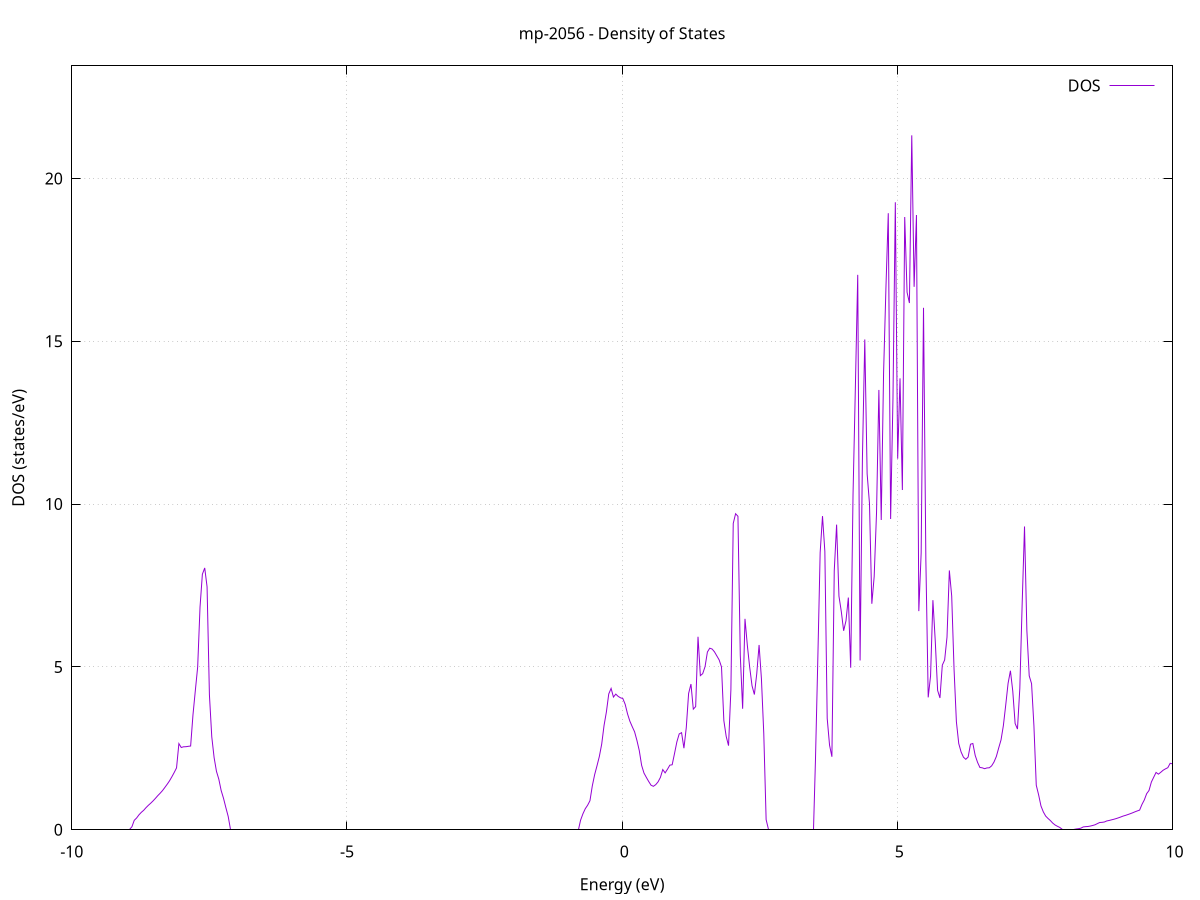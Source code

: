 set title 'mp-2056 - Density of States'
set xlabel 'Energy (eV)'
set ylabel 'DOS (states/eV)'
set grid
set xrange [-10:10]
set yrange [0:23.456]
set xzeroaxis lt -1
set terminal png size 800,600
set output 'mp-2056_dos_gnuplot.png'
plot '-' using 1:2 with lines title 'DOS'
-61.021700 0.000000
-60.979000 0.000000
-60.936300 0.000000
-60.893600 0.000000
-60.850900 0.000000
-60.808300 0.000000
-60.765600 0.000000
-60.722900 0.000000
-60.680200 0.000000
-60.637500 0.000000
-60.594800 0.000000
-60.552200 0.000000
-60.509500 0.000000
-60.466800 0.000000
-60.424100 0.000000
-60.381400 0.000000
-60.338800 0.000000
-60.296100 0.000000
-60.253400 0.000000
-60.210700 0.000000
-60.168000 0.000000
-60.125400 0.000000
-60.082700 0.000000
-60.040000 0.000000
-59.997300 0.000000
-59.954600 0.000000
-59.911900 0.000000
-59.869300 0.000000
-59.826600 0.000000
-59.783900 0.000000
-59.741200 0.000000
-59.698500 0.000000
-59.655900 0.000000
-59.613200 0.000000
-59.570500 0.000000
-59.527800 0.000000
-59.485100 0.000000
-59.442400 0.000000
-59.399800 0.000000
-59.357100 0.000000
-59.314400 0.000000
-59.271700 0.000000
-59.229000 0.000000
-59.186400 0.000000
-59.143700 0.000000
-59.101000 0.000000
-59.058300 0.000000
-59.015600 0.000000
-58.973000 0.000000
-58.930300 0.000000
-58.887600 0.000000
-58.844900 0.000000
-58.802200 0.000000
-58.759500 0.000000
-58.716900 0.000000
-58.674200 0.000000
-58.631500 0.000000
-58.588800 0.000000
-58.546100 0.000000
-58.503500 0.000000
-58.460800 0.000000
-58.418100 0.000000
-58.375400 0.000000
-58.332700 0.000000
-58.290100 0.000000
-58.247400 0.000000
-58.204700 0.000000
-58.162000 0.000000
-58.119300 0.000000
-58.076600 0.000000
-58.034000 0.000000
-57.991300 0.000000
-57.948600 0.000000
-57.905900 0.000000
-57.863200 0.000000
-57.820600 0.000000
-57.777900 0.000000
-57.735200 0.000000
-57.692500 0.000000
-57.649800 0.000000
-57.607200 0.000000
-57.564500 0.000000
-57.521800 0.000000
-57.479100 0.000000
-57.436400 0.000000
-57.393700 0.000000
-57.351100 0.000000
-57.308400 0.000000
-57.265700 0.000000
-57.223000 0.000000
-57.180300 0.000000
-57.137700 233.035700
-57.095000 37.237200
-57.052300 0.000000
-57.009600 0.000000
-56.966900 0.000000
-56.924300 0.000000
-56.881600 0.000000
-56.838900 0.000000
-56.796200 0.000000
-56.753500 0.000000
-56.710800 0.000000
-56.668200 0.000000
-56.625500 0.000000
-56.582800 0.000000
-56.540100 0.000000
-56.497400 0.000000
-56.454800 0.000000
-56.412100 0.000000
-56.369400 0.000000
-56.326700 0.000000
-56.284000 0.000000
-56.241300 0.000000
-56.198700 0.000000
-56.156000 0.000000
-56.113300 0.000000
-56.070600 0.000000
-56.027900 0.000000
-55.985300 0.000000
-55.942600 0.000000
-55.899900 0.000000
-55.857200 0.000000
-55.814500 0.000000
-55.771900 0.000000
-55.729200 0.000000
-55.686500 0.000000
-55.643800 0.000000
-55.601100 0.000000
-55.558400 0.000000
-55.515800 0.000000
-55.473100 0.000000
-55.430400 0.000000
-55.387700 0.000000
-55.345000 0.000000
-55.302400 0.000000
-55.259700 0.000000
-55.217000 0.000000
-55.174300 0.000000
-55.131600 0.000000
-55.089000 0.000000
-55.046300 0.000000
-55.003600 0.000000
-54.960900 0.000000
-54.918200 0.000000
-54.875500 0.000000
-54.832900 0.000000
-54.790200 0.000000
-54.747500 0.000000
-54.704800 0.000000
-54.662100 0.000000
-54.619500 0.000000
-54.576800 0.000000
-54.534100 0.000000
-54.491400 0.000000
-54.448700 0.000000
-54.406100 0.000000
-54.363400 0.000000
-54.320700 0.000000
-54.278000 0.000000
-54.235300 0.000000
-54.192600 0.000000
-54.150000 0.000000
-54.107300 0.000000
-54.064600 0.000000
-54.021900 0.000000
-53.979200 0.000000
-53.936600 0.000000
-53.893900 0.000000
-53.851200 0.000000
-53.808500 0.000000
-53.765800 0.000000
-53.723100 0.000000
-53.680500 0.000000
-53.637800 0.000000
-53.595100 0.000000
-53.552400 0.000000
-53.509700 0.000000
-53.467100 0.000000
-53.424400 0.000000
-53.381700 0.000000
-53.339000 0.000000
-53.296300 0.000000
-53.253700 0.000000
-53.211000 0.000000
-53.168300 0.000000
-53.125600 0.000000
-53.082900 0.000000
-53.040200 0.000000
-52.997600 0.000000
-52.954900 0.000000
-52.912200 0.000000
-52.869500 0.000000
-52.826800 0.000000
-52.784200 0.000000
-52.741500 0.000000
-52.698800 0.000000
-52.656100 0.000000
-52.613400 0.000000
-52.570800 0.000000
-52.528100 0.000000
-52.485400 0.000000
-52.442700 0.000000
-52.400000 0.000000
-52.357300 0.000000
-52.314700 0.000000
-52.272000 0.000000
-52.229300 0.000000
-52.186600 0.000000
-52.143900 0.000000
-52.101300 0.000000
-52.058600 0.000000
-52.015900 0.000000
-51.973200 0.000000
-51.930500 0.000000
-51.887900 0.000000
-51.845200 0.000000
-51.802500 0.000000
-51.759800 0.000000
-51.717100 0.000000
-51.674400 0.000000
-51.631800 0.000000
-51.589100 0.000000
-51.546400 0.000000
-51.503700 0.000000
-51.461000 0.000000
-51.418400 0.000000
-51.375700 0.000000
-51.333000 0.000000
-51.290300 0.000000
-51.247600 0.000000
-51.204900 0.000000
-51.162300 0.000000
-51.119600 0.000000
-51.076900 0.000000
-51.034200 0.000000
-50.991500 0.000000
-50.948900 0.000000
-50.906200 0.000000
-50.863500 0.000000
-50.820800 0.000000
-50.778100 0.000000
-50.735500 0.000000
-50.692800 0.000000
-50.650100 0.000000
-50.607400 0.000000
-50.564700 0.000000
-50.522000 0.000000
-50.479400 0.000000
-50.436700 0.000000
-50.394000 0.000000
-50.351300 0.000000
-50.308600 0.000000
-50.266000 0.000000
-50.223300 0.000000
-50.180600 0.000000
-50.137900 0.000000
-50.095200 0.000000
-50.052600 0.000000
-50.009900 0.000000
-49.967200 0.000000
-49.924500 0.000000
-49.881800 0.000000
-49.839100 0.000000
-49.796500 0.000000
-49.753800 0.000000
-49.711100 0.000000
-49.668400 0.000000
-49.625700 0.000000
-49.583100 0.000000
-49.540400 0.000000
-49.497700 0.000000
-49.455000 0.000000
-49.412300 0.000000
-49.369700 0.000000
-49.327000 0.000000
-49.284300 0.000000
-49.241600 0.000000
-49.198900 0.000000
-49.156200 0.000000
-49.113600 0.000000
-49.070900 0.000000
-49.028200 0.000000
-48.985500 0.000000
-48.942800 0.000000
-48.900200 0.000000
-48.857500 0.000000
-48.814800 0.000000
-48.772100 0.000000
-48.729400 0.000000
-48.686800 0.000000
-48.644100 0.000000
-48.601400 0.000000
-48.558700 0.000000
-48.516000 0.000000
-48.473300 0.000000
-48.430700 0.000000
-48.388000 0.000000
-48.345300 0.000000
-48.302600 0.000000
-48.259900 0.000000
-48.217300 0.000000
-48.174600 0.000000
-48.131900 0.000000
-48.089200 0.000000
-48.046500 0.000000
-48.003800 0.000000
-47.961200 0.000000
-47.918500 0.000000
-47.875800 0.000000
-47.833100 0.000000
-47.790400 0.000000
-47.747800 0.000000
-47.705100 0.000000
-47.662400 0.000000
-47.619700 0.000000
-47.577000 0.000000
-47.534400 0.000000
-47.491700 0.000000
-47.449000 0.000000
-47.406300 0.000000
-47.363600 0.000000
-47.320900 0.000000
-47.278300 0.000000
-47.235600 0.000000
-47.192900 0.000000
-47.150200 0.000000
-47.107500 0.000000
-47.064900 0.000000
-47.022200 0.000000
-46.979500 0.000000
-46.936800 0.000000
-46.894100 0.000000
-46.851500 0.000000
-46.808800 0.000000
-46.766100 0.000000
-46.723400 0.000000
-46.680700 0.000000
-46.638000 0.000000
-46.595400 0.000000
-46.552700 0.000000
-46.510000 0.000000
-46.467300 0.000000
-46.424600 0.000000
-46.382000 0.000000
-46.339300 0.000000
-46.296600 0.000000
-46.253900 0.000000
-46.211200 0.000000
-46.168600 0.000000
-46.125900 0.000000
-46.083200 0.000000
-46.040500 0.000000
-45.997800 0.000000
-45.955100 0.000000
-45.912500 0.000000
-45.869800 0.000000
-45.827100 0.000000
-45.784400 0.000000
-45.741700 0.000000
-45.699100 0.000000
-45.656400 0.000000
-45.613700 0.000000
-45.571000 0.000000
-45.528300 0.000000
-45.485600 0.000000
-45.443000 0.000000
-45.400300 0.000000
-45.357600 0.000000
-45.314900 0.000000
-45.272200 0.000000
-45.229600 0.000000
-45.186900 0.000000
-45.144200 0.000000
-45.101500 0.000000
-45.058800 0.000000
-45.016200 0.000000
-44.973500 0.000000
-44.930800 0.000000
-44.888100 0.000000
-44.845400 0.000000
-44.802700 0.000000
-44.760100 0.000000
-44.717400 0.000000
-44.674700 0.000000
-44.632000 0.000000
-44.589300 0.000000
-44.546700 0.000000
-44.504000 0.000000
-44.461300 0.000000
-44.418600 0.000000
-44.375900 0.000000
-44.333300 0.000000
-44.290600 0.000000
-44.247900 0.000000
-44.205200 0.000000
-44.162500 0.000000
-44.119800 0.000000
-44.077200 0.000000
-44.034500 0.000000
-43.991800 0.000000
-43.949100 0.000000
-43.906400 0.000000
-43.863800 0.000000
-43.821100 0.000000
-43.778400 0.000000
-43.735700 0.000000
-43.693000 0.000000
-43.650400 0.000000
-43.607700 0.000000
-43.565000 0.000000
-43.522300 0.000000
-43.479600 0.000000
-43.436900 0.000000
-43.394300 0.000000
-43.351600 0.000000
-43.308900 0.000000
-43.266200 0.000000
-43.223500 0.000000
-43.180900 0.000000
-43.138200 0.000000
-43.095500 0.000000
-43.052800 0.000000
-43.010100 0.000000
-42.967400 0.000000
-42.924800 0.000000
-42.882100 0.000000
-42.839400 0.000000
-42.796700 0.000000
-42.754000 0.000000
-42.711400 0.000000
-42.668700 0.000000
-42.626000 0.000000
-42.583300 0.000000
-42.540600 0.000000
-42.498000 0.000000
-42.455300 0.000000
-42.412600 0.000000
-42.369900 0.000000
-42.327200 0.000000
-42.284500 0.000000
-42.241900 0.000000
-42.199200 0.000000
-42.156500 0.000000
-42.113800 0.000000
-42.071100 0.000000
-42.028500 0.000000
-41.985800 0.000000
-41.943100 0.000000
-41.900400 0.000000
-41.857700 0.000000
-41.815100 0.000000
-41.772400 0.000000
-41.729700 0.000000
-41.687000 0.000000
-41.644300 0.000000
-41.601600 0.000000
-41.559000 0.000000
-41.516300 0.000000
-41.473600 0.000000
-41.430900 0.000000
-41.388200 0.000000
-41.345600 0.000000
-41.302900 0.000000
-41.260200 0.000000
-41.217500 0.000000
-41.174800 0.000000
-41.132200 0.000000
-41.089500 0.000000
-41.046800 0.000000
-41.004100 0.000000
-40.961400 0.000000
-40.918700 0.000000
-40.876100 0.000000
-40.833400 0.000000
-40.790700 0.000000
-40.748000 0.000000
-40.705300 0.000000
-40.662700 0.000000
-40.620000 0.000000
-40.577300 0.000000
-40.534600 0.000000
-40.491900 0.000000
-40.449300 0.000000
-40.406600 0.000000
-40.363900 0.000000
-40.321200 0.000000
-40.278500 0.000000
-40.235800 0.000000
-40.193200 0.000000
-40.150500 0.000000
-40.107800 0.000000
-40.065100 0.000000
-40.022400 0.000000
-39.979800 0.000000
-39.937100 0.000000
-39.894400 0.000000
-39.851700 0.000000
-39.809000 0.000000
-39.766300 0.000000
-39.723700 0.000000
-39.681000 0.000000
-39.638300 0.000000
-39.595600 0.000000
-39.552900 0.000000
-39.510300 0.000000
-39.467600 0.000000
-39.424900 0.000000
-39.382200 0.000000
-39.339500 0.000000
-39.296900 0.000000
-39.254200 0.000000
-39.211500 0.000000
-39.168800 0.000000
-39.126100 0.000000
-39.083400 0.000000
-39.040800 0.000000
-38.998100 0.000000
-38.955400 0.000000
-38.912700 0.000000
-38.870000 0.000000
-38.827400 0.000000
-38.784700 0.000000
-38.742000 0.000000
-38.699300 0.000000
-38.656600 0.000000
-38.614000 0.000000
-38.571300 0.000000
-38.528600 0.000000
-38.485900 0.000000
-38.443200 0.000000
-38.400500 0.000000
-38.357900 0.000000
-38.315200 0.000000
-38.272500 0.000000
-38.229800 0.000000
-38.187100 0.000000
-38.144500 0.000000
-38.101800 0.000000
-38.059100 0.000000
-38.016400 0.000000
-37.973700 0.000000
-37.931100 0.000000
-37.888400 0.000000
-37.845700 0.000000
-37.803000 0.000000
-37.760300 0.000000
-37.717600 0.000000
-37.675000 0.000000
-37.632300 0.000000
-37.589600 0.000000
-37.546900 0.000000
-37.504200 0.000000
-37.461600 0.000000
-37.418900 0.000000
-37.376200 0.000000
-37.333500 0.000000
-37.290800 0.000000
-37.248100 0.000000
-37.205500 0.000000
-37.162800 0.000000
-37.120100 0.000000
-37.077400 0.000000
-37.034700 0.000000
-36.992100 0.000000
-36.949400 0.000000
-36.906700 0.000000
-36.864000 0.000000
-36.821300 0.000000
-36.778700 0.000000
-36.736000 0.000000
-36.693300 0.000000
-36.650600 0.000000
-36.607900 0.000000
-36.565200 0.000000
-36.522600 0.000000
-36.479900 0.000000
-36.437200 0.000000
-36.394500 0.000000
-36.351800 0.000000
-36.309200 0.000000
-36.266500 0.000000
-36.223800 0.000000
-36.181100 0.000000
-36.138400 0.000000
-36.095800 0.000000
-36.053100 0.000000
-36.010400 0.000000
-35.967700 0.000000
-35.925000 0.000000
-35.882300 0.000000
-35.839700 0.000000
-35.797000 0.000000
-35.754300 0.000000
-35.711600 0.000000
-35.668900 0.000000
-35.626300 0.000000
-35.583600 0.000000
-35.540900 0.000000
-35.498200 0.000000
-35.455500 0.000000
-35.412900 0.000000
-35.370200 0.000000
-35.327500 0.000000
-35.284800 0.000000
-35.242100 0.000000
-35.199400 0.000000
-35.156800 0.000000
-35.114100 0.000000
-35.071400 0.000000
-35.028700 0.000000
-34.986000 0.000000
-34.943400 0.000000
-34.900700 0.000000
-34.858000 0.000000
-34.815300 0.000000
-34.772600 0.000000
-34.730000 0.000000
-34.687300 0.000000
-34.644600 0.000000
-34.601900 0.000000
-34.559200 0.000000
-34.516500 0.000000
-34.473900 0.000000
-34.431200 0.000000
-34.388500 0.000000
-34.345800 0.000000
-34.303100 0.000000
-34.260500 0.000000
-34.217800 0.000000
-34.175100 0.000000
-34.132400 0.000000
-34.089700 0.000000
-34.047000 0.000000
-34.004400 0.000000
-33.961700 0.000000
-33.919000 0.000000
-33.876300 0.000000
-33.833600 0.000000
-33.791000 0.000000
-33.748300 0.000000
-33.705600 0.000000
-33.662900 0.000000
-33.620200 0.000000
-33.577600 0.000000
-33.534900 0.000000
-33.492200 0.000000
-33.449500 0.000000
-33.406800 0.000000
-33.364100 0.000000
-33.321500 0.000000
-33.278800 0.000000
-33.236100 0.000000
-33.193400 0.000000
-33.150700 0.000000
-33.108100 0.000000
-33.065400 0.000000
-33.022700 0.000000
-32.980000 0.000000
-32.937300 0.000000
-32.894700 0.000000
-32.852000 0.000000
-32.809300 0.000000
-32.766600 0.000000
-32.723900 0.000000
-32.681200 0.000000
-32.638600 0.000000
-32.595900 0.000000
-32.553200 0.000000
-32.510500 0.000000
-32.467800 0.000000
-32.425200 0.000000
-32.382500 0.000000
-32.339800 0.000000
-32.297100 0.000000
-32.254400 0.000000
-32.211800 0.000000
-32.169100 0.000000
-32.126400 0.000000
-32.083700 0.000000
-32.041000 0.000000
-31.998300 0.000000
-31.955700 0.000000
-31.913000 0.000000
-31.870300 0.000000
-31.827600 0.000000
-31.784900 0.000000
-31.742300 0.000000
-31.699600 0.000000
-31.656900 0.000000
-31.614200 0.000000
-31.571500 0.000000
-31.528800 0.000000
-31.486200 0.000000
-31.443500 0.000000
-31.400800 0.000000
-31.358100 0.000000
-31.315400 0.000000
-31.272800 0.000000
-31.230100 0.000000
-31.187400 0.000000
-31.144700 0.000000
-31.102000 0.000000
-31.059400 0.000000
-31.016700 0.000000
-30.974000 0.000000
-30.931300 0.000000
-30.888600 0.000000
-30.845900 0.000000
-30.803300 0.000000
-30.760600 0.000000
-30.717900 0.000000
-30.675200 0.000000
-30.632500 0.000000
-30.589900 0.000000
-30.547200 0.000000
-30.504500 0.000000
-30.461800 0.000000
-30.419100 0.000000
-30.376500 0.000000
-30.333800 0.000000
-30.291100 0.000000
-30.248400 0.000000
-30.205700 0.000000
-30.163000 0.000000
-30.120400 0.000000
-30.077700 0.000000
-30.035000 0.000000
-29.992300 0.000000
-29.949600 0.000000
-29.907000 0.000000
-29.864300 0.000000
-29.821600 0.000000
-29.778900 0.000000
-29.736200 0.000000
-29.693600 0.000000
-29.650900 0.000000
-29.608200 0.000000
-29.565500 0.000000
-29.522800 0.000000
-29.480100 0.000000
-29.437500 0.000000
-29.394800 0.000000
-29.352100 0.000000
-29.309400 0.000000
-29.266700 0.000000
-29.224100 0.000000
-29.181400 0.000000
-29.138700 0.000000
-29.096000 0.000000
-29.053300 0.000000
-29.010600 0.000000
-28.968000 0.000000
-28.925300 0.000000
-28.882600 0.000000
-28.839900 0.000000
-28.797200 0.000000
-28.754600 0.000000
-28.711900 0.000000
-28.669200 0.000000
-28.626500 0.000000
-28.583800 0.000000
-28.541200 0.000000
-28.498500 0.000000
-28.455800 0.000000
-28.413100 0.000000
-28.370400 0.000000
-28.327700 0.000000
-28.285100 0.000000
-28.242400 0.000000
-28.199700 0.000000
-28.157000 0.000000
-28.114300 0.000000
-28.071700 0.000000
-28.029000 0.000000
-27.986300 0.000000
-27.943600 0.000000
-27.900900 0.000000
-27.858300 0.000000
-27.815600 0.000000
-27.772900 0.000000
-27.730200 0.000000
-27.687500 0.000000
-27.644800 0.000000
-27.602200 0.000000
-27.559500 0.000000
-27.516800 0.000000
-27.474100 0.000000
-27.431400 0.000000
-27.388800 0.000000
-27.346100 0.000000
-27.303400 0.000000
-27.260700 0.000000
-27.218000 0.000000
-27.175400 0.000000
-27.132700 0.000000
-27.090000 0.000000
-27.047300 0.000000
-27.004600 0.000000
-26.961900 0.000000
-26.919300 0.000000
-26.876600 0.000000
-26.833900 0.000000
-26.791200 0.000000
-26.748500 0.000000
-26.705900 0.000000
-26.663200 0.000000
-26.620500 0.000000
-26.577800 0.000000
-26.535100 0.000000
-26.492500 0.000000
-26.449800 0.000000
-26.407100 0.000000
-26.364400 0.000000
-26.321700 0.000000
-26.279000 0.000000
-26.236400 0.000000
-26.193700 0.000000
-26.151000 0.000000
-26.108300 0.000000
-26.065600 0.000000
-26.023000 0.000000
-25.980300 0.000000
-25.937600 0.000000
-25.894900 0.000000
-25.852200 0.000000
-25.809500 0.000000
-25.766900 0.000000
-25.724200 0.000000
-25.681500 0.000000
-25.638800 0.000000
-25.596100 0.000000
-25.553500 0.000000
-25.510800 0.000000
-25.468100 0.000000
-25.425400 0.000000
-25.382700 0.000000
-25.340100 0.000000
-25.297400 0.000000
-25.254700 0.000000
-25.212000 0.000000
-25.169300 0.000000
-25.126600 0.000000
-25.084000 0.000000
-25.041300 0.000000
-24.998600 0.000000
-24.955900 0.000000
-24.913200 0.000000
-24.870600 0.000000
-24.827900 0.000000
-24.785200 0.000000
-24.742500 0.000000
-24.699800 0.000000
-24.657200 0.000000
-24.614500 0.000000
-24.571800 0.000000
-24.529100 0.000000
-24.486400 0.000000
-24.443700 0.000000
-24.401100 0.000000
-24.358400 0.000000
-24.315700 0.000000
-24.273000 0.000000
-24.230300 0.000000
-24.187700 0.000000
-24.145000 0.000000
-24.102300 0.000000
-24.059600 0.000000
-24.016900 0.000000
-23.974300 0.000000
-23.931600 0.000000
-23.888900 0.000000
-23.846200 0.000000
-23.803500 0.000000
-23.760800 0.000000
-23.718200 0.000000
-23.675500 0.000000
-23.632800 0.000000
-23.590100 0.000000
-23.547400 0.000000
-23.504800 0.000000
-23.462100 0.000000
-23.419400 0.000000
-23.376700 0.000000
-23.334000 0.000000
-23.291300 0.000000
-23.248700 0.000000
-23.206000 0.000000
-23.163300 0.000000
-23.120600 0.000000
-23.077900 0.000000
-23.035300 0.000000
-22.992600 0.000000
-22.949900 0.000000
-22.907200 0.000000
-22.864500 0.000000
-22.821900 0.000000
-22.779200 0.000000
-22.736500 0.000000
-22.693800 0.000000
-22.651100 0.000000
-22.608400 0.000000
-22.565800 0.000000
-22.523100 0.000000
-22.480400 0.000000
-22.437700 0.000000
-22.395000 0.000000
-22.352400 0.000000
-22.309700 0.000000
-22.267000 0.000000
-22.224300 0.000000
-22.181600 0.000000
-22.139000 0.000000
-22.096300 0.000000
-22.053600 0.000000
-22.010900 0.000000
-21.968200 0.000000
-21.925500 0.000000
-21.882900 0.000000
-21.840200 0.000000
-21.797500 0.000000
-21.754800 0.000000
-21.712100 0.000000
-21.669500 0.000000
-21.626800 0.000000
-21.584100 0.000000
-21.541400 0.000000
-21.498700 0.000000
-21.456100 0.000000
-21.413400 0.000000
-21.370700 0.000000
-21.328000 0.000000
-21.285300 0.000000
-21.242600 0.000000
-21.200000 0.000000
-21.157300 0.000000
-21.114600 0.000000
-21.071900 0.000000
-21.029200 0.000000
-20.986600 0.000000
-20.943900 0.000000
-20.901200 0.000000
-20.858500 0.000000
-20.815800 0.000000
-20.773100 0.000000
-20.730500 0.000000
-20.687800 0.000000
-20.645100 0.000000
-20.602400 0.000000
-20.559700 0.000000
-20.517100 0.000000
-20.474400 0.000000
-20.431700 0.000000
-20.389000 0.000000
-20.346300 0.000000
-20.303700 0.000000
-20.261000 0.000000
-20.218300 0.000000
-20.175600 0.000000
-20.132900 0.000000
-20.090200 0.000000
-20.047600 0.000000
-20.004900 0.000000
-19.962200 0.000000
-19.919500 0.000000
-19.876800 0.000000
-19.834200 0.000000
-19.791500 0.000000
-19.748800 0.000000
-19.706100 0.000000
-19.663400 0.000000
-19.620800 0.000000
-19.578100 0.000000
-19.535400 0.000000
-19.492700 0.000000
-19.450000 0.000000
-19.407300 0.000000
-19.364700 0.000000
-19.322000 0.000000
-19.279300 0.000000
-19.236600 0.000000
-19.193900 0.000000
-19.151300 0.000000
-19.108600 0.000000
-19.065900 0.000000
-19.023200 0.000000
-18.980500 0.000000
-18.937900 0.000000
-18.895200 0.000000
-18.852500 0.000000
-18.809800 0.000000
-18.767100 0.000000
-18.724400 0.000000
-18.681800 0.000000
-18.639100 0.000000
-18.596400 0.000000
-18.553700 0.000000
-18.511000 0.000000
-18.468400 0.000000
-18.425700 0.000000
-18.383000 0.000000
-18.340300 0.000000
-18.297600 0.000000
-18.255000 0.000000
-18.212300 0.000000
-18.169600 0.000000
-18.126900 0.000000
-18.084200 0.000000
-18.041500 0.000000
-17.998900 0.000000
-17.956200 0.000000
-17.913500 0.000000
-17.870800 0.000000
-17.828100 0.000000
-17.785500 0.000000
-17.742800 0.000000
-17.700100 0.000000
-17.657400 0.000000
-17.614700 0.000000
-17.572000 0.000000
-17.529400 0.000000
-17.486700 0.000000
-17.444000 0.000000
-17.401300 0.000000
-17.358600 0.000000
-17.316000 0.000000
-17.273300 0.000000
-17.230600 0.000000
-17.187900 0.000000
-17.145200 0.000000
-17.102600 0.000000
-17.059900 0.000000
-17.017200 0.000000
-16.974500 0.000000
-16.931800 0.000000
-16.889100 0.000000
-16.846500 0.000000
-16.803800 0.000000
-16.761100 0.000000
-16.718400 0.000000
-16.675700 0.000000
-16.633100 0.000000
-16.590400 0.000000
-16.547700 0.000000
-16.505000 0.000000
-16.462300 0.000000
-16.419700 0.000000
-16.377000 0.000000
-16.334300 0.000000
-16.291600 0.000000
-16.248900 0.000000
-16.206200 0.000000
-16.163600 0.000000
-16.120900 0.000000
-16.078200 0.000000
-16.035500 0.000000
-15.992800 0.000000
-15.950200 0.000000
-15.907500 0.000000
-15.864800 0.000000
-15.822100 0.000000
-15.779400 0.000000
-15.736800 0.000000
-15.694100 0.000000
-15.651400 0.000000
-15.608700 0.000000
-15.566000 0.000000
-15.523300 0.000000
-15.480700 0.000000
-15.438000 0.000000
-15.395300 0.000000
-15.352600 0.000000
-15.309900 0.000000
-15.267300 0.000000
-15.224600 0.000000
-15.181900 0.000000
-15.139200 0.000000
-15.096500 0.000000
-15.053800 0.000000
-15.011200 0.000000
-14.968500 0.000000
-14.925800 0.000000
-14.883100 0.000000
-14.840400 0.000000
-14.797800 0.000000
-14.755100 0.000000
-14.712400 0.000000
-14.669700 0.000000
-14.627000 0.000000
-14.584400 0.000000
-14.541700 0.000000
-14.499000 0.000000
-14.456300 0.000000
-14.413600 0.000000
-14.370900 0.000000
-14.328300 0.000000
-14.285600 0.000000
-14.242900 0.000000
-14.200200 0.000000
-14.157500 0.000000
-14.114900 0.000000
-14.072200 0.000000
-14.029500 0.000000
-13.986800 0.000000
-13.944100 0.000000
-13.901500 0.000000
-13.858800 0.000000
-13.816100 0.000000
-13.773400 0.000000
-13.730700 0.000000
-13.688000 0.000000
-13.645400 0.000000
-13.602700 0.000000
-13.560000 0.000000
-13.517300 0.000000
-13.474600 0.000000
-13.432000 0.000000
-13.389300 0.000000
-13.346600 0.000000
-13.303900 0.000000
-13.261200 0.000000
-13.218600 0.000000
-13.175900 0.000000
-13.133200 0.000000
-13.090500 0.000000
-13.047800 0.000000
-13.005100 0.000000
-12.962500 0.000000
-12.919800 0.000000
-12.877100 0.000000
-12.834400 0.000000
-12.791700 0.000000
-12.749100 0.000000
-12.706400 0.000000
-12.663700 0.000000
-12.621000 0.000000
-12.578300 0.000000
-12.535600 0.000000
-12.493000 0.000000
-12.450300 0.000000
-12.407600 0.000000
-12.364900 0.000000
-12.322200 0.000000
-12.279600 0.000000
-12.236900 0.000000
-12.194200 0.000000
-12.151500 0.000000
-12.108800 0.000000
-12.066200 0.000000
-12.023500 0.000000
-11.980800 0.000000
-11.938100 0.000000
-11.895400 0.000000
-11.852700 0.000000
-11.810100 0.000000
-11.767400 0.000000
-11.724700 0.000000
-11.682000 0.000000
-11.639300 0.000000
-11.596700 0.000000
-11.554000 0.000000
-11.511300 0.000000
-11.468600 0.000000
-11.425900 0.000000
-11.383300 0.000000
-11.340600 0.000000
-11.297900 0.000000
-11.255200 0.000000
-11.212500 0.000000
-11.169800 0.000000
-11.127200 0.000000
-11.084500 0.000000
-11.041800 0.000000
-10.999100 0.000000
-10.956400 0.000000
-10.913800 0.000000
-10.871100 0.000000
-10.828400 0.000000
-10.785700 0.000000
-10.743000 0.000000
-10.700400 0.000000
-10.657700 0.000000
-10.615000 0.000000
-10.572300 0.000000
-10.529600 0.000000
-10.486900 0.000000
-10.444300 0.000000
-10.401600 0.000000
-10.358900 0.000000
-10.316200 0.000000
-10.273500 0.000000
-10.230900 0.000000
-10.188200 0.000000
-10.145500 0.000000
-10.102800 0.000000
-10.060100 0.000000
-10.017500 0.000000
-9.974800 0.000000
-9.932100 0.000000
-9.889400 0.000000
-9.846700 0.000000
-9.804000 0.000000
-9.761400 0.000000
-9.718700 0.000000
-9.676000 0.000000
-9.633300 0.000000
-9.590600 0.000000
-9.548000 0.000000
-9.505300 0.000000
-9.462600 0.000000
-9.419900 0.000000
-9.377200 0.000000
-9.334500 0.000000
-9.291900 0.000000
-9.249200 0.000000
-9.206500 0.000000
-9.163800 0.000000
-9.121100 0.000000
-9.078500 0.000000
-9.035800 0.000000
-8.993100 0.000000
-8.950400 0.000000
-8.907700 0.092200
-8.865100 0.290500
-8.822400 0.361400
-8.779700 0.458300
-8.737000 0.534900
-8.694300 0.597400
-8.651600 0.678900
-8.609000 0.751000
-8.566300 0.815600
-8.523600 0.886200
-8.480900 0.963800
-8.438200 1.046700
-8.395600 1.120300
-8.352900 1.201800
-8.310200 1.297000
-8.267500 1.396000
-8.224800 1.501400
-8.182200 1.625200
-8.139500 1.757900
-8.096800 1.900300
-8.054100 2.646200
-8.011400 2.526600
-7.968700 2.548300
-7.926100 2.550500
-7.883400 2.562700
-7.840700 2.571800
-7.798000 3.531600
-7.755300 4.273700
-7.712700 5.000100
-7.670000 6.834600
-7.627300 7.846400
-7.584600 8.039900
-7.541900 7.459600
-7.499300 4.144100
-7.456600 2.855100
-7.413900 2.215000
-7.371200 1.793800
-7.328500 1.553200
-7.285800 1.204400
-7.243200 0.966300
-7.200500 0.680700
-7.157800 0.407600
-7.115100 0.000000
-7.072400 0.000000
-7.029800 0.000000
-6.987100 0.000000
-6.944400 0.000000
-6.901700 0.000000
-6.859000 0.000000
-6.816300 0.000000
-6.773700 0.000000
-6.731000 0.000000
-6.688300 0.000000
-6.645600 0.000000
-6.602900 0.000000
-6.560300 0.000000
-6.517600 0.000000
-6.474900 0.000000
-6.432200 0.000000
-6.389500 0.000000
-6.346900 0.000000
-6.304200 0.000000
-6.261500 0.000000
-6.218800 0.000000
-6.176100 0.000000
-6.133400 0.000000
-6.090800 0.000000
-6.048100 0.000000
-6.005400 0.000000
-5.962700 0.000000
-5.920000 0.000000
-5.877400 0.000000
-5.834700 0.000000
-5.792000 0.000000
-5.749300 0.000000
-5.706600 0.000000
-5.664000 0.000000
-5.621300 0.000000
-5.578600 0.000000
-5.535900 0.000000
-5.493200 0.000000
-5.450500 0.000000
-5.407900 0.000000
-5.365200 0.000000
-5.322500 0.000000
-5.279800 0.000000
-5.237100 0.000000
-5.194500 0.000000
-5.151800 0.000000
-5.109100 0.000000
-5.066400 0.000000
-5.023700 0.000000
-4.981100 0.000000
-4.938400 0.000000
-4.895700 0.000000
-4.853000 0.000000
-4.810300 0.000000
-4.767600 0.000000
-4.725000 0.000000
-4.682300 0.000000
-4.639600 0.000000
-4.596900 0.000000
-4.554200 0.000000
-4.511600 0.000000
-4.468900 0.000000
-4.426200 0.000000
-4.383500 0.000000
-4.340800 0.000000
-4.298200 0.000000
-4.255500 0.000000
-4.212800 0.000000
-4.170100 0.000000
-4.127400 0.000000
-4.084700 0.000000
-4.042100 0.000000
-3.999400 0.000000
-3.956700 0.000000
-3.914000 0.000000
-3.871300 0.000000
-3.828700 0.000000
-3.786000 0.000000
-3.743300 0.000000
-3.700600 0.000000
-3.657900 0.000000
-3.615200 0.000000
-3.572600 0.000000
-3.529900 0.000000
-3.487200 0.000000
-3.444500 0.000000
-3.401800 0.000000
-3.359200 0.000000
-3.316500 0.000000
-3.273800 0.000000
-3.231100 0.000000
-3.188400 0.000000
-3.145800 0.000000
-3.103100 0.000000
-3.060400 0.000000
-3.017700 0.000000
-2.975000 0.000000
-2.932300 0.000000
-2.889700 0.000000
-2.847000 0.000000
-2.804300 0.000000
-2.761600 0.000000
-2.718900 0.000000
-2.676300 0.000000
-2.633600 0.000000
-2.590900 0.000000
-2.548200 0.000000
-2.505500 0.000000
-2.462900 0.000000
-2.420200 0.000000
-2.377500 0.000000
-2.334800 0.000000
-2.292100 0.000000
-2.249400 0.000000
-2.206800 0.000000
-2.164100 0.000000
-2.121400 0.000000
-2.078700 0.000000
-2.036000 0.000000
-1.993400 0.000000
-1.950700 0.000000
-1.908000 0.000000
-1.865300 0.000000
-1.822600 0.000000
-1.780000 0.000000
-1.737300 0.000000
-1.694600 0.000000
-1.651900 0.000000
-1.609200 0.000000
-1.566500 0.000000
-1.523900 0.000000
-1.481200 0.000000
-1.438500 0.000000
-1.395800 0.000000
-1.353100 0.000000
-1.310500 0.000000
-1.267800 0.000000
-1.225100 0.000000
-1.182400 0.000000
-1.139700 0.000000
-1.097000 0.000000
-1.054400 0.000000
-1.011700 0.000000
-0.969000 0.000000
-0.926300 0.000000
-0.883600 0.000000
-0.841000 0.000000
-0.798300 0.000000
-0.755600 0.292900
-0.712900 0.489100
-0.670200 0.646200
-0.627600 0.753000
-0.584900 0.891800
-0.542200 1.346900
-0.499500 1.693100
-0.456800 1.965500
-0.414100 2.252600
-0.371500 2.630100
-0.328800 3.202600
-0.286100 3.618600
-0.243400 4.171300
-0.200700 4.341000
-0.158100 4.075200
-0.115400 4.165900
-0.072700 4.096400
-0.030000 4.052200
0.012700 4.029700
0.055300 3.851400
0.098000 3.558100
0.140700 3.332900
0.183400 3.166000
0.226100 3.008300
0.268800 2.741900
0.311400 2.430800
0.354100 1.977500
0.396800 1.740900
0.439500 1.609000
0.482200 1.483600
0.524800 1.369000
0.567500 1.334500
0.610200 1.385600
0.652900 1.471800
0.695600 1.609600
0.738200 1.848800
0.780900 1.746700
0.823600 1.858500
0.866300 1.983700
0.909000 1.996500
0.951700 2.341800
0.994300 2.699200
1.037000 2.943700
1.079700 2.981500
1.122400 2.504600
1.165100 3.133200
1.207700 4.186400
1.250400 4.474600
1.293100 3.704300
1.335800 3.782000
1.378500 5.926600
1.421200 4.733000
1.463800 4.793800
1.506500 5.009700
1.549200 5.459000
1.591900 5.576100
1.634600 5.550000
1.677200 5.464400
1.719900 5.340100
1.762600 5.215700
1.805300 5.000200
1.848000 3.351700
1.890600 2.865900
1.933300 2.583200
1.976000 4.297800
2.018700 9.405900
2.061400 9.704600
2.104100 9.626100
2.146700 5.357400
2.189400 3.716200
2.232100 6.477300
2.274800 5.663100
2.317500 4.991100
2.360100 4.421500
2.402800 4.153200
2.445500 4.786000
2.488200 5.675300
2.530900 4.632600
2.573500 2.952800
2.616200 0.312400
2.658900 0.000000
2.701600 0.000000
2.744300 0.000000
2.787000 0.000000
2.829600 0.000000
2.872300 0.000000
2.915000 0.000000
2.957700 0.000000
3.000400 0.000000
3.043000 0.000000
3.085700 0.000000
3.128400 0.000000
3.171100 0.000000
3.213800 0.000000
3.256400 0.000000
3.299100 0.000000
3.341800 0.000000
3.384500 0.000000
3.427200 0.000000
3.469900 0.000000
3.512500 2.135300
3.555200 5.232000
3.597900 8.510600
3.640600 9.632000
3.683300 8.544200
3.725900 3.418000
3.768600 2.597000
3.811300 2.242500
3.854000 7.953600
3.896700 9.369400
3.939300 7.175300
3.982000 6.702500
4.024700 6.109900
4.067400 6.418800
4.110100 7.130600
4.152800 4.976400
4.195400 10.298600
4.238100 13.608800
4.280800 17.039600
4.323500 5.198400
4.366200 11.432500
4.408800 15.055200
4.451500 10.931000
4.494200 10.016900
4.536900 6.939900
4.579600 7.776900
4.622300 9.741000
4.664900 13.505000
4.707600 9.512200
4.750300 14.023000
4.793000 16.634100
4.835700 18.932200
4.878300 9.542100
4.921000 13.238800
4.963700 19.267500
5.006400 11.392800
5.049100 13.861300
5.091700 10.432200
5.134400 18.814600
5.177100 16.504600
5.219800 16.174100
5.262500 21.323600
5.305200 16.671800
5.347800 18.877400
5.390500 6.713600
5.433200 8.498600
5.475900 16.028300
5.518600 8.279400
5.561200 4.065500
5.603900 4.722100
5.646600 7.050800
5.689300 5.796500
5.732000 4.280200
5.774600 4.047200
5.817300 5.053900
5.860000 5.214200
5.902700 5.913800
5.945400 7.962600
5.988100 7.176900
6.030700 4.935400
6.073400 3.315200
6.116100 2.647300
6.158800 2.388900
6.201500 2.229300
6.244100 2.163900
6.286800 2.233600
6.329500 2.626800
6.372200 2.649400
6.414900 2.284100
6.457500 2.071400
6.500200 1.913400
6.542900 1.902600
6.585600 1.875500
6.628300 1.898800
6.671000 1.903400
6.713600 1.962600
6.756300 2.079200
6.799000 2.249200
6.841700 2.510800
6.884400 2.758700
6.927000 3.199400
6.969700 3.827900
7.012400 4.495000
7.055100 4.882900
7.097800 4.256300
7.140500 3.263700
7.183100 3.092200
7.225800 4.340000
7.268500 6.936400
7.311200 9.311900
7.353900 6.121500
7.396500 4.727000
7.439200 4.487800
7.481900 3.199000
7.524600 1.368500
7.567300 1.074100
7.609900 0.732800
7.652600 0.550400
7.695300 0.421400
7.738000 0.347700
7.780700 0.283400
7.823400 0.206100
7.866000 0.147600
7.908700 0.107500
7.951400 0.072200
7.994100 0.000000
8.036800 0.000000
8.079400 0.000000
8.122100 0.000000
8.164800 0.000000
8.207500 0.000000
8.250200 0.024300
8.292800 0.033400
8.335500 0.049600
8.378200 0.087600
8.420900 0.095900
8.463600 0.100800
8.506300 0.114200
8.548900 0.131500
8.591600 0.152900
8.634300 0.188800
8.677000 0.223200
8.719700 0.228300
8.762300 0.239100
8.805000 0.271000
8.847700 0.285500
8.890400 0.304400
8.933100 0.322300
8.975700 0.343300
9.018400 0.367200
9.061100 0.393700
9.103800 0.421500
9.146500 0.442500
9.189200 0.467200
9.231800 0.492900
9.274500 0.520500
9.317200 0.550900
9.359900 0.578600
9.402600 0.604200
9.445200 0.778300
9.487900 0.916400
9.530600 1.108300
9.573300 1.207100
9.616000 1.464600
9.658700 1.614200
9.701300 1.760700
9.744000 1.708200
9.786700 1.765000
9.829400 1.827800
9.872100 1.870000
9.914700 1.906200
9.957400 2.040700
10.000100 2.025100
10.042800 2.071500
10.085500 2.094300
10.128100 2.130000
10.170800 2.168900
10.213500 2.224600
10.256200 2.271900
10.298900 2.337900
10.341600 2.401800
10.384200 2.582300
10.426900 2.713000
10.469600 2.868000
10.512300 2.945800
10.555000 3.021700
10.597600 3.014900
10.640300 3.006700
10.683000 3.008600
10.725700 2.625700
10.768400 2.420300
10.811000 2.256700
10.853700 2.173200
10.896400 1.926500
10.939100 1.799000
10.981800 1.606100
11.024500 1.452400
11.067100 1.380200
11.109800 1.308800
11.152500 1.222300
11.195200 1.173500
11.237900 1.246500
11.280500 1.287800
11.323200 1.376200
11.365900 1.486400
11.408600 1.597900
11.451300 1.664900
11.493900 1.688900
11.536600 1.794900
11.579300 1.823800
11.622000 1.817500
11.664700 1.916700
11.707400 1.890500
11.750000 2.032900
11.792700 2.099900
11.835400 2.297600
11.878100 2.601700
11.920800 2.840600
11.963400 2.865000
12.006100 2.578000
12.048800 2.272400
12.091500 2.095500
12.134200 2.111000
12.176800 2.274400
12.219500 2.332900
12.262200 2.424200
12.304900 2.492600
12.347600 2.579500
12.390300 2.634700
12.432900 2.655900
12.475600 2.521000
12.518300 2.326000
12.561000 2.300400
12.603700 2.453200
12.646300 2.593700
12.689000 2.891000
12.731700 3.078500
12.774400 3.243800
12.817100 3.397800
12.859800 4.239800
12.902400 4.494600
12.945100 2.896100
12.987800 2.603900
13.030500 2.564900
13.073200 2.538700
13.115800 2.566600
13.158500 2.596200
13.201200 2.629000
13.243900 2.664400
13.286600 2.649500
13.329200 2.667900
13.371900 2.667900
13.414600 2.648100
13.457300 2.677500
13.500000 2.781300
13.542700 3.051500
13.585300 2.850300
13.628000 2.609800
13.670700 2.543000
13.713400 2.581000
13.756100 2.494800
13.798700 2.561500
13.841400 2.661000
13.884100 2.705500
13.926800 2.718900
13.969500 3.032400
14.012100 2.387200
14.054800 1.560100
14.097500 1.421100
14.140200 1.337000
14.182900 1.359500
14.225600 1.343300
14.268200 1.327900
14.310900 1.290300
14.353600 1.313700
14.396300 1.254100
14.439000 1.201100
14.481600 1.181100
14.524300 1.186600
14.567000 1.207500
14.609700 1.333700
14.652400 1.457100
14.695000 1.495700
14.737700 1.571300
14.780400 1.779700
14.823100 2.016700
14.865800 2.325800
14.908500 2.673400
14.951100 2.988400
14.993800 3.181300
15.036500 3.118400
15.079200 2.898200
15.121900 2.520700
15.164500 2.170700
15.207200 1.948600
15.249900 1.861800
15.292600 1.880700
15.335300 2.183800
15.378000 2.658500
15.420600 3.162000
15.463300 2.663000
15.506000 2.587200
15.548700 2.521000
15.591400 2.500600
15.634000 2.411500
15.676700 2.346100
15.719400 2.239200
15.762100 2.166400
15.804800 2.143200
15.847400 2.143300
15.890100 2.150300
15.932800 2.234300
15.975500 2.274600
16.018200 2.425600
16.060900 2.331600
16.103500 2.312200
16.146200 2.315200
16.188900 2.280800
16.231600 2.271300
16.274300 2.317200
16.316900 2.414500
16.359600 2.346200
16.402300 2.371700
16.445000 2.399800
16.487700 2.482900
16.530300 2.443400
16.573000 2.481000
16.615700 2.501000
16.658400 2.523500
16.701100 2.537000
16.743800 2.577300
16.786400 2.613500
16.829100 2.660000
16.871800 2.609100
16.914500 2.484300
16.957200 2.459900
16.999800 2.675000
17.042500 2.746200
17.085200 2.801100
17.127900 2.878800
17.170600 2.718100
17.213200 2.661900
17.255900 2.596500
17.298600 2.615000
17.341300 2.731600
17.384000 2.836200
17.426700 2.985000
17.469300 2.518000
17.512000 2.322400
17.554700 2.329000
17.597400 2.271100
17.640100 2.220900
17.682700 2.297100
17.725400 2.217500
17.768100 2.478000
17.810800 2.325400
17.853500 2.382600
17.896100 2.340700
17.938800 2.354100
17.981500 2.441600
18.024200 2.628900
18.066900 2.857900
18.109600 2.941100
18.152200 2.747800
18.194900 2.757600
18.237600 2.394800
18.280300 1.906200
18.323000 1.844400
18.365600 1.942700
18.408300 2.007800
18.451000 2.214400
18.493700 2.517700
18.536400 2.493100
18.579100 2.473700
18.621700 2.645500
18.664400 2.717600
18.707100 2.851600
18.749800 2.911200
18.792500 2.924400
18.835100 2.756400
18.877800 2.473000
18.920500 2.230200
18.963200 2.117100
19.005900 1.977100
19.048500 1.807000
19.091200 1.708600
19.133900 1.715300
19.176600 1.716500
19.219300 1.838800
19.262000 1.835600
19.304600 1.895000
19.347300 1.970700
19.390000 1.953900
19.432700 1.890300
19.475400 1.768000
19.518000 1.656100
19.560700 1.586400
19.603400 1.507100
19.646100 1.402300
19.688800 1.337700
19.731400 1.293300
19.774100 1.214500
19.816800 1.125900
19.859500 1.015000
19.902200 0.886800
19.944900 0.772400
19.987500 0.680000
20.030200 0.575800
20.072900 0.468700
20.115600 0.400800
20.158300 0.346700
20.200900 0.297300
20.243600 0.257900
20.286300 0.240500
20.329000 0.284400
20.371700 0.116700
20.414300 0.039300
20.457000 0.000100
20.499700 0.000000
20.542400 0.000000
20.585100 0.000000
20.627800 0.000000
20.670400 0.000000
20.713100 0.000000
20.755800 0.000000
20.798500 0.000000
20.841200 0.000000
20.883800 0.000000
20.926500 0.000000
20.969200 0.000000
21.011900 0.000000
21.054600 0.000000
21.097300 0.000000
21.139900 0.000000
21.182600 0.000000
21.225300 0.000000
21.268000 0.000000
21.310700 0.000000
21.353300 0.000000
21.396000 0.000000
21.438700 0.000000
21.481400 0.000000
21.524100 0.000000
21.566700 0.000000
21.609400 0.000000
21.652100 0.000000
21.694800 0.000000
21.737500 0.000000
21.780200 0.000000
21.822800 0.000000
21.865500 0.000000
21.908200 0.000000
21.950900 0.000000
21.993600 0.000000
22.036200 0.000000
22.078900 0.000000
22.121600 0.000000
22.164300 0.000000
22.207000 0.000000
22.249600 0.000000
22.292300 0.000000
22.335000 0.000000
22.377700 0.000000
22.420400 0.000000
22.463100 0.000000
22.505700 0.000000
22.548400 0.000000
22.591100 0.000000
22.633800 0.000000
22.676500 0.000000
22.719100 0.000000
22.761800 0.000000
22.804500 0.000000
22.847200 0.000000
22.889900 0.000000
22.932500 0.000000
22.975200 0.000000
23.017900 0.000000
23.060600 0.000000
23.103300 0.000000
23.146000 0.000000
23.188600 0.000000
23.231300 0.000000
23.274000 0.000000
23.316700 0.000000
23.359400 0.000000
23.402000 0.000000
23.444700 0.000000
23.487400 0.000000
23.530100 0.000000
23.572800 0.000000
23.615500 0.000000
23.658100 0.000000
23.700800 0.000000
23.743500 0.000000
23.786200 0.000000
23.828900 0.000000
23.871500 0.000000
23.914200 0.000000
23.956900 0.000000
23.999600 0.000000
24.042300 0.000000
24.084900 0.000000
24.127600 0.000000
24.170300 0.000000
24.213000 0.000000
24.255700 0.000000
24.298400 0.000000
24.341000 0.000000
e
